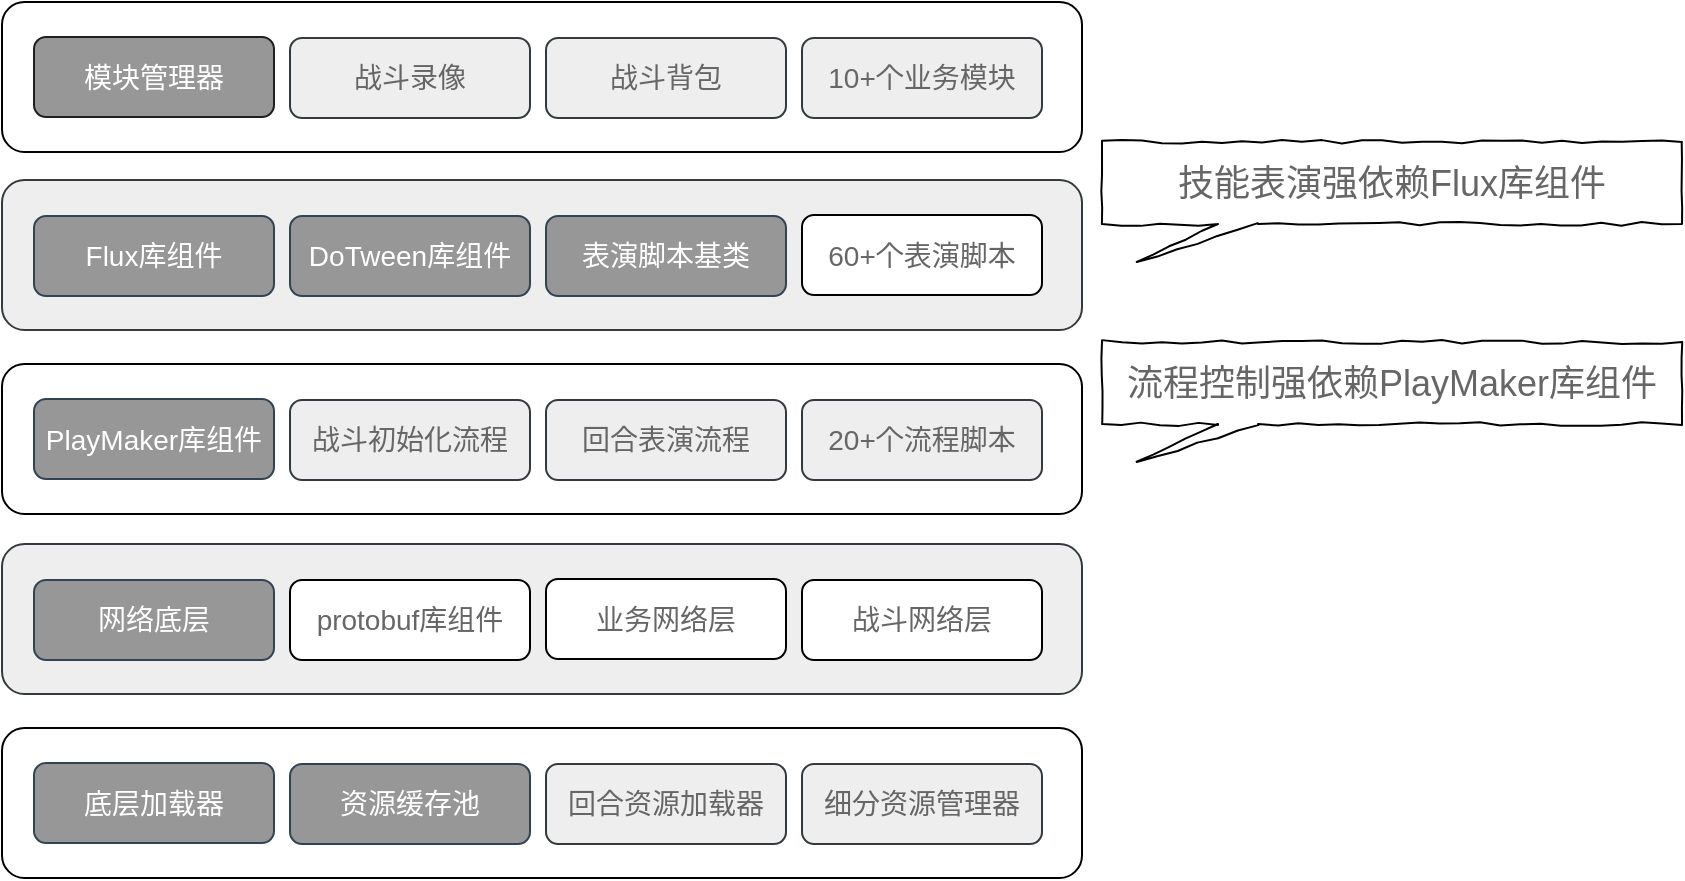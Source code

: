 <mxfile version="12.8.4" type="github">
  <diagram id="-Knro7iIvr_-B3o6s4ao" name="第 1 页">
    <mxGraphModel dx="1422" dy="704" grid="1" gridSize="10" guides="1" tooltips="1" connect="1" arrows="1" fold="1" page="1" pageScale="1" pageWidth="827" pageHeight="1169" math="0" shadow="0">
      <root>
        <mxCell id="0" />
        <mxCell id="1" parent="0" />
        <mxCell id="aUfQGK8bXhrhn-6a5ReO-55" value="" style="group" parent="1" vertex="1" connectable="0">
          <mxGeometry x="40" y="519" width="540" height="75" as="geometry" />
        </mxCell>
        <mxCell id="aUfQGK8bXhrhn-6a5ReO-20" value="&lt;font color=&quot;#ffffff&quot;&gt;&lt;span style=&quot;font-size: 18px&quot;&gt;&lt;br&gt;&lt;/span&gt;&lt;/font&gt;" style="rounded=1;whiteSpace=wrap;html=1;fillColor=#eeeeee;strokeColor=#36393d;" parent="aUfQGK8bXhrhn-6a5ReO-55" vertex="1">
          <mxGeometry width="540" height="75" as="geometry" />
        </mxCell>
        <mxCell id="aUfQGK8bXhrhn-6a5ReO-22" value="&lt;span style=&quot;text-align: left ; white-space: nowrap&quot;&gt;&lt;font color=&quot;#666666&quot; style=&quot;font-size: 14px&quot;&gt;60+个表演脚本&lt;/font&gt;&lt;br&gt;&lt;/span&gt;" style="rounded=1;whiteSpace=wrap;html=1;" parent="aUfQGK8bXhrhn-6a5ReO-55" vertex="1">
          <mxGeometry x="400" y="17.5" width="120" height="40" as="geometry" />
        </mxCell>
        <mxCell id="aUfQGK8bXhrhn-6a5ReO-23" value="&lt;span style=&quot;text-align: left ; white-space: nowrap&quot;&gt;&lt;font color=&quot;#ffffff&quot;&gt;&lt;font style=&quot;font-size: 14px&quot;&gt;Flux库组件&lt;/font&gt;&lt;br&gt;&lt;/font&gt;&lt;/span&gt;" style="rounded=1;whiteSpace=wrap;html=1;fillColor=#979797;strokeColor=#314354;fontColor=#ffffff;" parent="aUfQGK8bXhrhn-6a5ReO-55" vertex="1">
          <mxGeometry x="16" y="18" width="120" height="40" as="geometry" />
        </mxCell>
        <mxCell id="aUfQGK8bXhrhn-6a5ReO-24" value="&lt;span style=&quot;text-align: left ; white-space: nowrap&quot;&gt;&lt;font color=&quot;#ffffff&quot;&gt;&lt;font style=&quot;font-size: 14px&quot;&gt;DoTween库组件&lt;/font&gt;&lt;br&gt;&lt;/font&gt;&lt;/span&gt;" style="rounded=1;whiteSpace=wrap;html=1;fillColor=#979797;strokeColor=#314354;fontColor=#ffffff;" parent="aUfQGK8bXhrhn-6a5ReO-55" vertex="1">
          <mxGeometry x="144" y="18" width="120" height="40" as="geometry" />
        </mxCell>
        <mxCell id="aUfQGK8bXhrhn-6a5ReO-38" value="&lt;span style=&quot;text-align: left ; white-space: nowrap&quot;&gt;&lt;font color=&quot;#ffffff&quot;&gt;&lt;font style=&quot;font-size: 14px&quot;&gt;表演脚本基类&lt;/font&gt;&lt;br&gt;&lt;/font&gt;&lt;/span&gt;" style="rounded=1;whiteSpace=wrap;html=1;fillColor=#979797;strokeColor=#314354;fontColor=#ffffff;" parent="aUfQGK8bXhrhn-6a5ReO-55" vertex="1">
          <mxGeometry x="272" y="18" width="120" height="40" as="geometry" />
        </mxCell>
        <mxCell id="aUfQGK8bXhrhn-6a5ReO-56" value="" style="group" parent="1" vertex="1" connectable="0">
          <mxGeometry x="40" y="611" width="540" height="75" as="geometry" />
        </mxCell>
        <mxCell id="aUfQGK8bXhrhn-6a5ReO-9" value="&lt;font color=&quot;#ffffff&quot;&gt;&lt;span style=&quot;font-size: 18px&quot;&gt;&lt;br&gt;&lt;/span&gt;&lt;/font&gt;" style="rounded=1;whiteSpace=wrap;html=1;" parent="aUfQGK8bXhrhn-6a5ReO-56" vertex="1">
          <mxGeometry width="540" height="75" as="geometry" />
        </mxCell>
        <mxCell id="aUfQGK8bXhrhn-6a5ReO-15" value="&lt;font style=&quot;font-size: 14px&quot;&gt;&lt;span style=&quot;text-align: left ; white-space: nowrap&quot;&gt;&lt;font color=&quot;#ffffff&quot; style=&quot;font-size: 14px&quot;&gt;PlayMaker库&lt;/font&gt;&lt;/span&gt;&lt;span style=&quot;color: rgb(255 , 255 , 255) ; text-align: left ; white-space: nowrap&quot;&gt;组件&lt;/span&gt;&lt;/font&gt;&lt;span style=&quot;text-align: left ; white-space: nowrap&quot;&gt;&lt;font color=&quot;#ffffff&quot;&gt;&lt;br&gt;&lt;/font&gt;&lt;/span&gt;" style="rounded=1;whiteSpace=wrap;html=1;fillColor=#979797;strokeColor=#314354;fontColor=#ffffff;" parent="aUfQGK8bXhrhn-6a5ReO-56" vertex="1">
          <mxGeometry x="16" y="17.5" width="120" height="40" as="geometry" />
        </mxCell>
        <mxCell id="aUfQGK8bXhrhn-6a5ReO-16" value="&lt;span style=&quot;text-align: left ; white-space: nowrap&quot;&gt;&lt;font color=&quot;#666666&quot; style=&quot;font-size: 14px&quot;&gt;战斗初始化流程&lt;/font&gt;&lt;br&gt;&lt;/span&gt;" style="rounded=1;whiteSpace=wrap;html=1;fillColor=#eeeeee;strokeColor=#36393d;" parent="aUfQGK8bXhrhn-6a5ReO-56" vertex="1">
          <mxGeometry x="144" y="18" width="120" height="40" as="geometry" />
        </mxCell>
        <mxCell id="aUfQGK8bXhrhn-6a5ReO-61" value="&lt;span style=&quot;text-align: left ; white-space: nowrap&quot;&gt;&lt;font color=&quot;#666666&quot; style=&quot;font-size: 14px&quot;&gt;20+个流程脚本&lt;/font&gt;&lt;br&gt;&lt;/span&gt;" style="rounded=1;whiteSpace=wrap;html=1;fillColor=#eeeeee;strokeColor=#36393d;" parent="aUfQGK8bXhrhn-6a5ReO-56" vertex="1">
          <mxGeometry x="400" y="18" width="120" height="40" as="geometry" />
        </mxCell>
        <mxCell id="aUfQGK8bXhrhn-6a5ReO-62" value="&lt;span style=&quot;text-align: left ; white-space: nowrap&quot;&gt;&lt;font color=&quot;#666666&quot; style=&quot;font-size: 14px&quot;&gt;回合表演流程&lt;/font&gt;&lt;br&gt;&lt;/span&gt;" style="rounded=1;whiteSpace=wrap;html=1;fillColor=#eeeeee;strokeColor=#36393d;" parent="aUfQGK8bXhrhn-6a5ReO-56" vertex="1">
          <mxGeometry x="272" y="18" width="120" height="40" as="geometry" />
        </mxCell>
        <mxCell id="aUfQGK8bXhrhn-6a5ReO-57" value="" style="group" parent="1" vertex="1" connectable="0">
          <mxGeometry x="40" y="701" width="540" height="75" as="geometry" />
        </mxCell>
        <mxCell id="aUfQGK8bXhrhn-6a5ReO-28" value="&lt;font color=&quot;#ffffff&quot;&gt;&lt;span style=&quot;font-size: 18px&quot;&gt;&lt;br&gt;&lt;/span&gt;&lt;/font&gt;" style="rounded=1;whiteSpace=wrap;html=1;fillColor=#eeeeee;strokeColor=#36393d;" parent="aUfQGK8bXhrhn-6a5ReO-57" vertex="1">
          <mxGeometry width="540" height="75" as="geometry" />
        </mxCell>
        <mxCell id="aUfQGK8bXhrhn-6a5ReO-29" value="&lt;span style=&quot;text-align: left ; white-space: nowrap&quot;&gt;&lt;font color=&quot;#666666&quot; style=&quot;font-size: 14px&quot;&gt;业务网络层&lt;/font&gt;&lt;br&gt;&lt;/span&gt;" style="rounded=1;whiteSpace=wrap;html=1;" parent="aUfQGK8bXhrhn-6a5ReO-57" vertex="1">
          <mxGeometry x="272" y="17.5" width="120" height="40" as="geometry" />
        </mxCell>
        <mxCell id="aUfQGK8bXhrhn-6a5ReO-30" value="&lt;span style=&quot;text-align: left ; white-space: nowrap&quot;&gt;&lt;font color=&quot;#ffffff&quot;&gt;&lt;font style=&quot;font-size: 14px&quot;&gt;网络底层&lt;/font&gt;&lt;br&gt;&lt;/font&gt;&lt;/span&gt;" style="rounded=1;whiteSpace=wrap;html=1;fillColor=#979797;strokeColor=#314354;fontColor=#ffffff;" parent="aUfQGK8bXhrhn-6a5ReO-57" vertex="1">
          <mxGeometry x="16" y="18" width="120" height="40" as="geometry" />
        </mxCell>
        <mxCell id="aUfQGK8bXhrhn-6a5ReO-36" value="&lt;span style=&quot;text-align: left ; white-space: nowrap&quot;&gt;&lt;font color=&quot;#666666&quot; style=&quot;font-size: 14px&quot;&gt;战斗网络层&lt;/font&gt;&lt;br&gt;&lt;/span&gt;" style="rounded=1;whiteSpace=wrap;html=1;" parent="aUfQGK8bXhrhn-6a5ReO-57" vertex="1">
          <mxGeometry x="400" y="18" width="120" height="40" as="geometry" />
        </mxCell>
        <mxCell id="aUfQGK8bXhrhn-6a5ReO-50" value="&lt;span style=&quot;text-align: left ; white-space: nowrap&quot;&gt;&lt;font color=&quot;#666666&quot; style=&quot;font-size: 14px&quot;&gt;protobuf库组件&lt;/font&gt;&lt;br&gt;&lt;/span&gt;" style="rounded=1;whiteSpace=wrap;html=1;" parent="aUfQGK8bXhrhn-6a5ReO-57" vertex="1">
          <mxGeometry x="144" y="18" width="120" height="40" as="geometry" />
        </mxCell>
        <mxCell id="aUfQGK8bXhrhn-6a5ReO-58" value="" style="group" parent="1" vertex="1" connectable="0">
          <mxGeometry x="40" y="793" width="540" height="75" as="geometry" />
        </mxCell>
        <mxCell id="aUfQGK8bXhrhn-6a5ReO-25" value="&lt;font color=&quot;#ffffff&quot;&gt;&lt;span style=&quot;font-size: 18px&quot;&gt;&lt;br&gt;&lt;/span&gt;&lt;/font&gt;" style="rounded=1;whiteSpace=wrap;html=1;" parent="aUfQGK8bXhrhn-6a5ReO-58" vertex="1">
          <mxGeometry width="540" height="75" as="geometry" />
        </mxCell>
        <mxCell id="aUfQGK8bXhrhn-6a5ReO-26" value="&lt;span style=&quot;text-align: left ; white-space: nowrap&quot;&gt;&lt;font color=&quot;#ffffff&quot;&gt;&lt;font style=&quot;font-size: 14px&quot;&gt;底层加载器&lt;/font&gt;&lt;br&gt;&lt;/font&gt;&lt;/span&gt;" style="rounded=1;whiteSpace=wrap;html=1;fillColor=#979797;strokeColor=#314354;fontColor=#ffffff;" parent="aUfQGK8bXhrhn-6a5ReO-58" vertex="1">
          <mxGeometry x="16" y="17.5" width="120" height="40" as="geometry" />
        </mxCell>
        <mxCell id="aUfQGK8bXhrhn-6a5ReO-27" value="&lt;span style=&quot;text-align: left ; white-space: nowrap&quot;&gt;&lt;font color=&quot;#666666&quot; style=&quot;font-size: 14px&quot;&gt;细分资源管理器&lt;/font&gt;&lt;br&gt;&lt;/span&gt;" style="rounded=1;whiteSpace=wrap;html=1;fillColor=#eeeeee;strokeColor=#36393d;" parent="aUfQGK8bXhrhn-6a5ReO-58" vertex="1">
          <mxGeometry x="400" y="18" width="120" height="40" as="geometry" />
        </mxCell>
        <mxCell id="aUfQGK8bXhrhn-6a5ReO-34" value="&lt;font color=&quot;#666666&quot; style=&quot;font-size: 14px&quot;&gt;回合资源加载器&lt;/font&gt;" style="rounded=1;whiteSpace=wrap;html=1;fillColor=#eeeeee;strokeColor=#36393d;" parent="aUfQGK8bXhrhn-6a5ReO-58" vertex="1">
          <mxGeometry x="272" y="18" width="120" height="40" as="geometry" />
        </mxCell>
        <mxCell id="aUfQGK8bXhrhn-6a5ReO-35" value="&lt;span style=&quot;text-align: left ; white-space: nowrap&quot;&gt;&lt;font color=&quot;#ffffff&quot;&gt;&lt;font style=&quot;font-size: 14px&quot;&gt;资源缓存池&lt;/font&gt;&lt;br&gt;&lt;/font&gt;&lt;/span&gt;" style="rounded=1;whiteSpace=wrap;html=1;fillColor=#979797;strokeColor=#314354;fontColor=#ffffff;" parent="aUfQGK8bXhrhn-6a5ReO-58" vertex="1">
          <mxGeometry x="144" y="18" width="120" height="40" as="geometry" />
        </mxCell>
        <mxCell id="aUfQGK8bXhrhn-6a5ReO-60" value="&lt;font style=&quot;font-size: 18px&quot; color=&quot;#666666&quot;&gt;技能表演强依赖Flux库组件&lt;/font&gt;" style="shape=callout;whiteSpace=wrap;html=1;perimeter=calloutPerimeter;comic=1;fillColor=none;position2=0.06;size=19;position=0.2;shadow=0;" parent="1" vertex="1">
          <mxGeometry x="590" y="500" width="290" height="60" as="geometry" />
        </mxCell>
        <mxCell id="aUfQGK8bXhrhn-6a5ReO-63" value="&lt;font style=&quot;font-size: 18px&quot; color=&quot;#666666&quot;&gt;流程控制强依赖PlayMaker库组件&lt;/font&gt;" style="shape=callout;whiteSpace=wrap;html=1;perimeter=calloutPerimeter;comic=1;fillColor=none;position2=0.06;size=19;position=0.2;shadow=0;" parent="1" vertex="1">
          <mxGeometry x="590" y="600" width="290" height="60" as="geometry" />
        </mxCell>
        <mxCell id="d2UKsgdrf2lC5DLCF3ZL-1" value="" style="group" vertex="1" connectable="0" parent="1">
          <mxGeometry x="40" y="430" width="540" height="75" as="geometry" />
        </mxCell>
        <mxCell id="d2UKsgdrf2lC5DLCF3ZL-2" value="&lt;font color=&quot;#ffffff&quot;&gt;&lt;span style=&quot;font-size: 18px&quot;&gt;&lt;br&gt;&lt;/span&gt;&lt;/font&gt;" style="rounded=1;whiteSpace=wrap;html=1;" vertex="1" parent="d2UKsgdrf2lC5DLCF3ZL-1">
          <mxGeometry width="540" height="75" as="geometry" />
        </mxCell>
        <mxCell id="d2UKsgdrf2lC5DLCF3ZL-3" value="&lt;span style=&quot;text-align: left ; white-space: nowrap&quot;&gt;&lt;font color=&quot;#ffffff&quot;&gt;&lt;span style=&quot;font-size: 14px&quot;&gt;模块管理器&lt;/span&gt;&lt;br&gt;&lt;/font&gt;&lt;/span&gt;" style="rounded=1;whiteSpace=wrap;html=1;fillColor=#979797;strokeColor=#1F1F1F;fontColor=#ffffff;" vertex="1" parent="d2UKsgdrf2lC5DLCF3ZL-1">
          <mxGeometry x="16" y="17.5" width="120" height="40" as="geometry" />
        </mxCell>
        <mxCell id="d2UKsgdrf2lC5DLCF3ZL-4" value="&lt;span style=&quot;text-align: left ; white-space: nowrap&quot;&gt;&lt;font color=&quot;#666666&quot; style=&quot;font-size: 14px&quot;&gt;战斗录像&lt;/font&gt;&lt;br&gt;&lt;/span&gt;" style="rounded=1;whiteSpace=wrap;html=1;fillColor=#eeeeee;strokeColor=#36393d;" vertex="1" parent="d2UKsgdrf2lC5DLCF3ZL-1">
          <mxGeometry x="144" y="18" width="120" height="40" as="geometry" />
        </mxCell>
        <mxCell id="d2UKsgdrf2lC5DLCF3ZL-5" value="&lt;span style=&quot;text-align: left ; white-space: nowrap&quot;&gt;&lt;font color=&quot;#666666&quot; style=&quot;font-size: 14px&quot;&gt;10+个业务模块&lt;/font&gt;&lt;br&gt;&lt;/span&gt;" style="rounded=1;whiteSpace=wrap;html=1;fillColor=#eeeeee;strokeColor=#36393d;" vertex="1" parent="d2UKsgdrf2lC5DLCF3ZL-1">
          <mxGeometry x="400" y="18" width="120" height="40" as="geometry" />
        </mxCell>
        <mxCell id="d2UKsgdrf2lC5DLCF3ZL-6" value="&lt;span style=&quot;text-align: left ; white-space: nowrap&quot;&gt;&lt;font color=&quot;#666666&quot; style=&quot;font-size: 14px&quot;&gt;战斗背包&lt;/font&gt;&lt;br&gt;&lt;/span&gt;" style="rounded=1;whiteSpace=wrap;html=1;fillColor=#eeeeee;strokeColor=#36393d;" vertex="1" parent="d2UKsgdrf2lC5DLCF3ZL-1">
          <mxGeometry x="272" y="18" width="120" height="40" as="geometry" />
        </mxCell>
      </root>
    </mxGraphModel>
  </diagram>
</mxfile>
